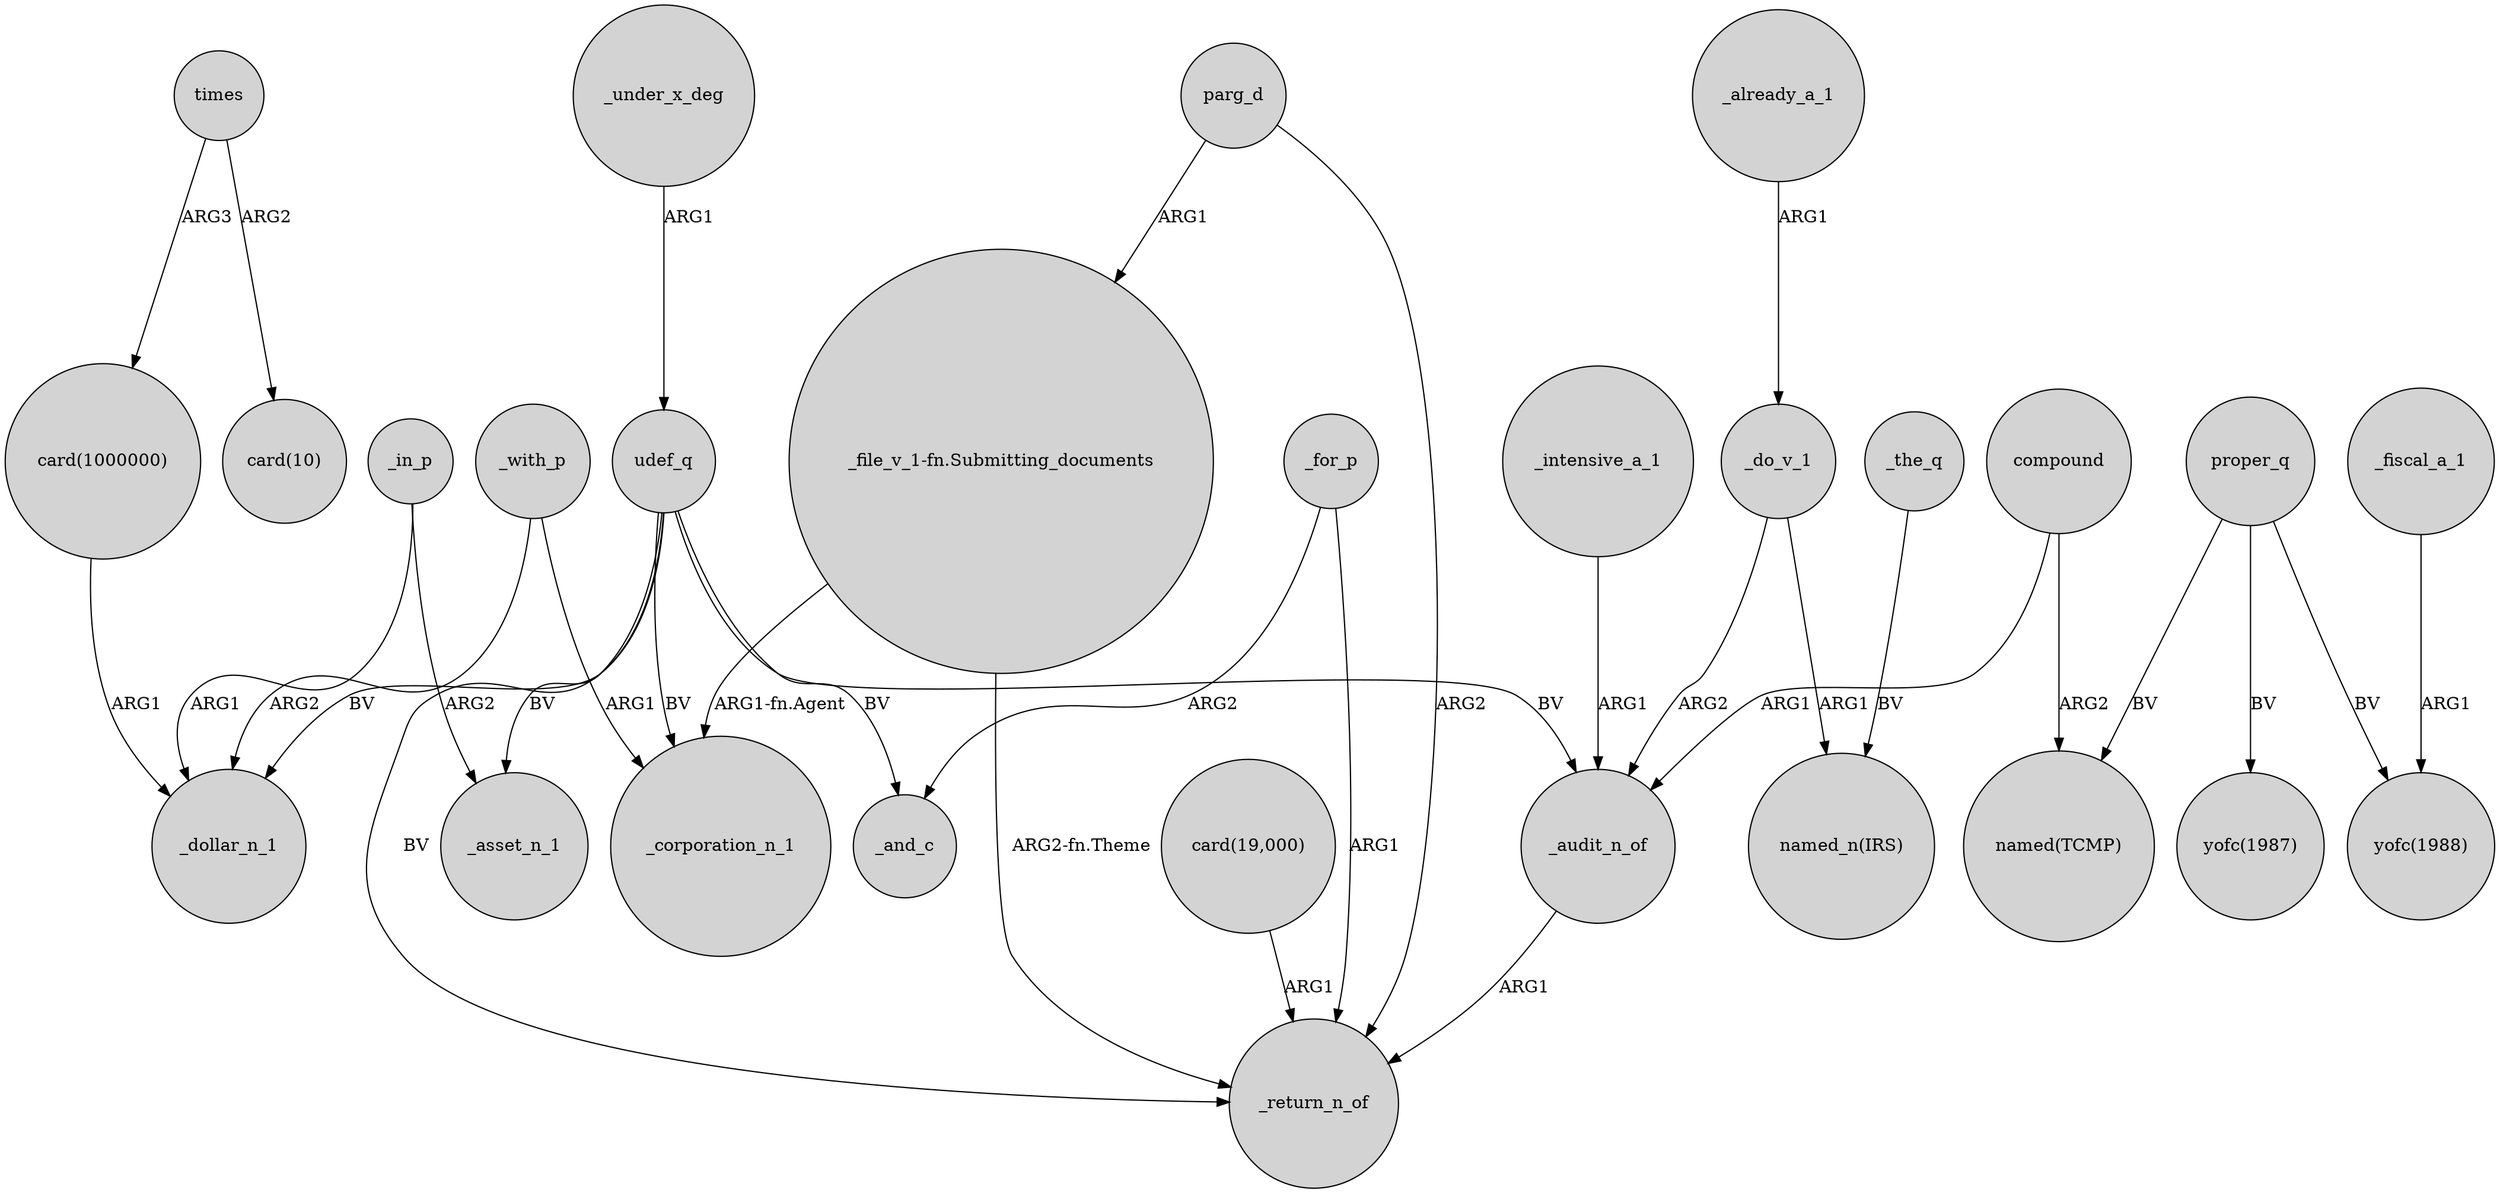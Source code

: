 digraph {
	node [shape=circle style=filled]
	"card(1000000)" -> _dollar_n_1 [label=ARG1]
	udef_q -> _audit_n_of [label=BV]
	_for_p -> _return_n_of [label=ARG1]
	udef_q -> _return_n_of [label=BV]
	_intensive_a_1 -> _audit_n_of [label=ARG1]
	_with_p -> _corporation_n_1 [label=ARG1]
	_for_p -> _and_c [label=ARG2]
	parg_d -> "_file_v_1-fn.Submitting_documents" [label=ARG1]
	udef_q -> _asset_n_1 [label=BV]
	proper_q -> "named(TCMP)" [label=BV]
	"_file_v_1-fn.Submitting_documents" -> _corporation_n_1 [label="ARG1-fn.Agent"]
	_already_a_1 -> _do_v_1 [label=ARG1]
	_do_v_1 -> "named_n(IRS)" [label=ARG1]
	udef_q -> _corporation_n_1 [label=BV]
	proper_q -> "yofc(1988)" [label=BV]
	times -> "card(1000000)" [label=ARG3]
	"_file_v_1-fn.Submitting_documents" -> _return_n_of [label="ARG2-fn.Theme"]
	times -> "card(10)" [label=ARG2]
	compound -> _audit_n_of [label=ARG1]
	parg_d -> _return_n_of [label=ARG2]
	_fiscal_a_1 -> "yofc(1988)" [label=ARG1]
	proper_q -> "yofc(1987)" [label=BV]
	_do_v_1 -> _audit_n_of [label=ARG2]
	compound -> "named(TCMP)" [label=ARG2]
	"card(19,000)" -> _return_n_of [label=ARG1]
	_audit_n_of -> _return_n_of [label=ARG1]
	_in_p -> _dollar_n_1 [label=ARG1]
	_the_q -> "named_n(IRS)" [label=BV]
	_in_p -> _asset_n_1 [label=ARG2]
	udef_q -> _and_c [label=BV]
	_under_x_deg -> udef_q [label=ARG1]
	udef_q -> _dollar_n_1 [label=BV]
	_with_p -> _dollar_n_1 [label=ARG2]
}
